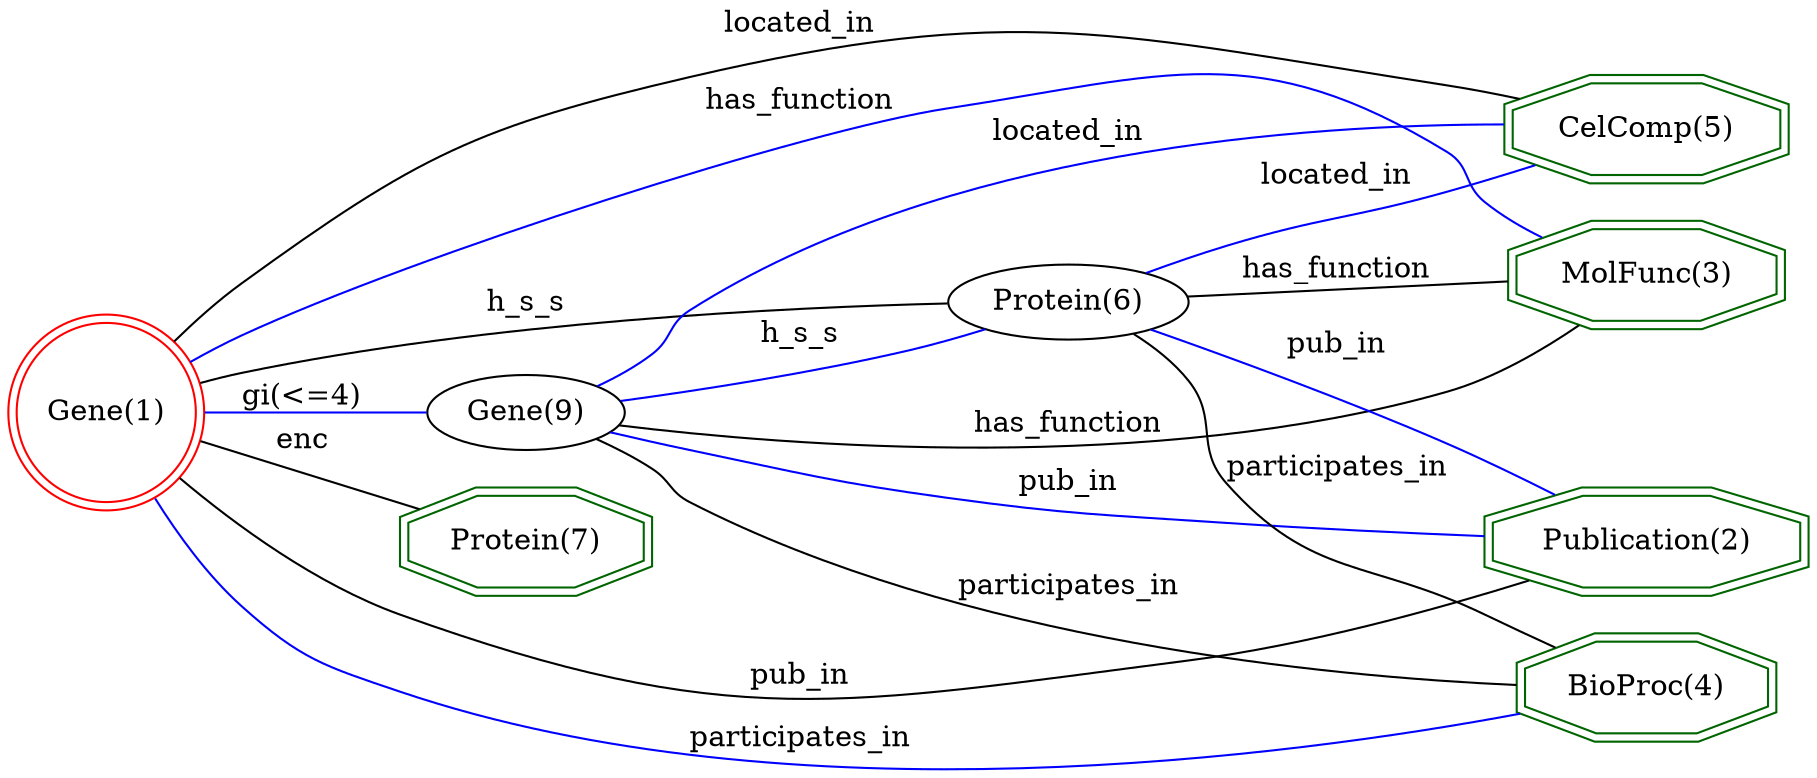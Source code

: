 digraph {
	graph [_draw_="c 9 -#fffffe00 C 7 -#ffffff P 4 0 0 0 325.3 740.83 325.3 740.83 0 ",
		bb="0,0,740.83,325.3",
		dpi=96,
		rankdir=LR,
		xdotversion=1.7
	];
	node [label="\N"];
	"MolFunc(3)"	[_draw_="c 7 -#006400 p 8 728.51 209.85 728.51 224.76 694.89 235.3 647.35 235.3 613.73 224.76 613.73 209.85 647.35 199.3 694.89 199.3 c 7 \
-#006400 p 8 732.53 206.91 732.53 227.69 695.51 239.3 646.73 239.3 609.72 227.69 609.72 206.91 646.73 195.3 695.51 195.3 ",
		_ldraw_="F 14 11 -Times-Roman c 7 -#000000 T 671.12 213.1 0 67.66 10 -MolFunc(3) ",
		color=darkgreen,
		height=0.61111,
		pos="671.12,217.3",
		shape=doubleoctagon,
		width=1.7];
	"CelComp(5)"	[_draw_="c 7 -#006400 p 8 729.73 275.85 729.73 290.76 695.4 301.3 646.85 301.3 612.52 290.76 612.52 275.85 646.85 265.3 695.4 265.3 c 7 -#\
006400 p 8 733.71 272.89 733.71 293.72 695.99 305.3 646.25 305.3 608.53 293.72 608.53 272.89 646.25 261.3 695.99 261.3 ",
		_ldraw_="F 14 11 -Times-Roman c 7 -#000000 T 671.12 279.1 0 69.99 10 -CelComp(5) ",
		color=darkgreen,
		height=0.61111,
		pos="671.12,283.3",
		shape=doubleoctagon,
		width=1.7443];
	"BioProc(4)"	[_draw_="c 7 -#006400 p 8 724.58 18.85 724.58 33.76 693.26 44.3 648.98 44.3 617.67 33.76 617.67 18.85 648.98 8.3 693.26 8.3 c 7 -#006400 \
p 8 728.57 15.97 728.57 36.63 693.92 48.3 648.33 48.3 613.67 36.63 613.67 15.97 648.33 4.3 693.92 4.3 ",
		_ldraw_="F 14 11 -Times-Roman c 7 -#000000 T 671.12 22.1 0 62.21 10 -BioProc(4) ",
		color=darkgreen,
		height=0.61111,
		pos="671.12,26.301",
		shape=doubleoctagon,
		width=1.5966];
	"Publication(2)"	[_draw_="c 7 -#006400 p 8 737.02 80.85 737.02 95.76 698.42 106.3 643.83 106.3 605.23 95.76 605.23 80.85 643.83 70.3 698.42 70.3 c 7 -#006400 \
p 8 741.03 77.79 741.03 98.81 698.96 110.3 643.29 110.3 601.21 98.81 601.21 77.79 643.29 66.3 698.96 66.3 ",
		_ldraw_="F 14 11 -Times-Roman c 7 -#000000 T 671.12 84.1 0 80.1 14 -Publication(2) ",
		color=darkgreen,
		height=0.61111,
		pos="671.12,88.301",
		shape=doubleoctagon,
		width=1.9362];
	"Protein(7)"	[_draw_="c 7 -#006400 p 8 268.43 85.85 268.43 100.76 239.42 111.3 198.4 111.3 169.39 100.76 169.39 85.85 198.4 75.3 239.42 75.3 c 7 -#006400 \
p 8 272.41 83.04 272.41 103.56 240.12 115.3 197.7 115.3 165.41 103.56 165.41 83.04 197.7 71.3 240.12 71.3 ",
		_ldraw_="F 14 11 -Times-Roman c 7 -#000000 T 218.91 89.1 0 56.77 10 -Protein(7) ",
		color=darkgreen,
		height=0.61111,
		pos="218.91,93.301",
		shape=doubleoctagon,
		width=1.4931];
	"Gene(1)"	[_draw_="c 7 -#ff0000 e 43.08 151.3 39.15 39.15 c 7 -#ff0000 e 43.08 151.3 43.15 43.15 ",
		_ldraw_="F 14 11 -Times-Roman c 7 -#000000 T 43.08 147.1 0 45.86 7 -Gene(1) ",
		color=red,
		height=1.1966,
		pos="43.077,151.3",
		shape=doublecircle,
		width=1.1966];
	"Gene(1)" -> "MolFunc(3)"	[_draw_="c 7 -#0000ff B 16 80.17 173.41 87.97 177.88 96.25 182.4 104.15 186.3 190.41 228.85 383.46 286.05 391.08 287.3 475.66 301.15 508.21 \
314.42 583.42 273.3 594.2 267.4 591.76 259.9 601.42 252.3 610.15 245.43 620.44 239.34 630.36 234.24 ",
		_ldraw_="F 14 11 -Times-Roman c 7 -#000000 T 331.87 284.1 0 72.32 12 -has_function ",
		arrowhead=none,
		color=blue,
		label=has_function,
		lp="331.87,288.3",
		pos="80.17,173.41 87.97,177.88 96.251,182.4 104.15,186.3 190.41,228.85 383.46,286.05 391.08,287.3 475.66,301.15 508.21,314.42 583.42,\
273.3 594.2,267.4 591.76,259.9 601.42,252.3 610.15,245.43 620.44,239.34 630.36,234.24"];
	"Gene(1)" -> "CelComp(5)"	[_draw_="c 7 -#000000 B 10 73.39 182.27 82.8 191.46 93.54 201.22 104.15 209.3 177.4 265.04 201.32 277.16 290.66 299.3 402.66 327.06 538.86 \
309.39 613.83 295.43 ",
		_ldraw_="F 14 11 -Times-Roman c 7 -#000000 T 331.87 314.1 0 58.31 10 -located_in ",
		arrowhead=none,
		color=black,
		label=located_in,
		lp="331.87,318.3",
		pos="73.386,182.27 82.795,191.46 93.54,201.22 104.15,209.3 177.4,265.04 201.32,277.16 290.66,299.3 402.66,327.06 538.86,309.39 613.83,\
295.43"];
	"Gene(1)" -> "BioProc(4)"	[_draw_="c 7 -#0000ff B 10 65.07 114.05 75.38 98 88.88 79.85 104.15 66.3 127.21 45.84 135.89 42.97 165.16 33.3 320.62 -18.07 517.99 1.78 \
613.39 16.28 ",
		_ldraw_="F 14 11 -Times-Roman c 7 -#000000 T 331.87 9.1 0 82.41 15 -participates_in ",
		arrowhead=none,
		color=blue,
		label=participates_in,
		lp="331.87,13.301",
		pos="65.073,114.05 75.384,98.002 88.879,79.853 104.15,66.301 127.21,45.843 135.89,42.973 165.16,33.301 320.62,-18.073 517.99,1.7817 613.39,\
16.283"];
	"Gene(1)" -> "Publication(2)"	[_draw_="c 7 -#000000 B 7 74.54 121.29 97.43 100.77 130.66 75.07 165.16 62.3 322.19 4.18 525.57 47.11 619.04 72.77 ",
		_ldraw_="F 14 11 -Times-Roman c 7 -#000000 T 331.87 38.1 0 38.89 6 -pub_in ",
		arrowhead=none,
		color=black,
		label=pub_in,
		lp="331.87,42.301",
		pos="74.541,121.29 97.433,100.77 130.66,75.069 165.16,62.301 322.19,4.1794 525.57,47.108 619.04,72.767"];
	"Gene(1)" -> "Protein(7)"	[_draw_="c 7 -#000000 B 4 84.39 137.85 111.78 128.71 147.92 116.65 175.69 107.39 ",
		_ldraw_="F 14 11 -Times-Roman c 7 -#000000 T 125.66 133.1 0 19.43 3 -enc ",
		arrowhead=none,
		color=black,
		label=enc,
		lp="125.66,137.3",
		pos="84.395,137.85 111.78,128.71 147.92,116.65 175.69,107.39"];
	"Gene(9)"	[_draw_="c 7 -#000000 e 218.91 151.3 39.15 18 ",
		_ldraw_="F 14 11 -Times-Roman c 7 -#000000 T 218.91 147.1 0 45.86 7 -Gene(9) ",
		height=0.5,
		pos="218.91,151.3",
		width=1.0855];
	"Gene(1)" -> "Gene(9)"	[_draw_="c 7 -#0000ff B 4 86.16 151.3 114.69 151.3 152.11 151.3 179.78 151.3 ",
		_ldraw_="F 14 11 -Times-Roman c 7 -#000000 T 125.66 154.1 0 43 7 -gi(<=4) ",
		arrowhead=none,
		color=blue,
		label="gi(<=4)",
		lp="125.66,158.3",
		pos="86.157,151.3 114.69,151.3 152.11,151.3 179.78,151.3"];
	"Protein(6)"	[_draw_="c 7 -#000000 e 437.04 203.3 45.93 18 ",
		_ldraw_="F 14 11 -Times-Roman c 7 -#000000 T 437.04 199.1 0 56.77 10 -Protein(6) ",
		height=0.5,
		pos="437.04,203.3",
		width=1.2768];
	"Gene(1)" -> "Protein(6)"	[_draw_="c 7 -#000000 B 7 84.26 164.21 90.87 166.08 97.67 167.86 104.15 169.3 205.08 191.74 326.62 199.42 390.95 202.01 ",
		_ldraw_="F 14 11 -Times-Roman c 7 -#000000 T 218.91 196.1 0 31.9 5 -h_s_s ",
		arrowhead=none,
		color=black,
		label=h_s_s,
		lp="218.91,200.3",
		pos="84.261,164.21 90.866,166.08 97.67,167.86 104.15,169.3 205.08,191.74 326.62,199.42 390.95,202.01"];
	"Gene(9)" -> "MolFunc(3)"	[_draw_="c 7 -#000000 B 7 256.3 145.97 322.96 137.58 468.39 125.66 583.42 161.3 606.01 168.3 628.36 182.97 644.7 195.54 ",
		_ldraw_="F 14 11 -Times-Roman c 7 -#000000 T 437.04 143.1 0 72.32 12 -has_function ",
		arrowhead=none,
		color=black,
		label=has_function,
		lp="437.04,147.3",
		pos="256.3,145.97 322.96,137.58 468.39,125.66 583.42,161.3 606.01,168.3 628.36,182.97 644.7,195.54"];
	"Gene(9)" -> "CelComp(5)"	[_draw_="c 7 -#0000ff B 10 249.16 162.97 257.2 166.89 265.63 171.71 272.66 177.3 282.55 185.16 280.26 192.13 290.66 199.3 387.49 265.99 528.31 \
280.81 608.37 283.48 ",
		_ldraw_="F 14 11 -Times-Roman c 7 -#000000 T 437.04 272.1 0 58.31 10 -located_in ",
		arrowhead=none,
		color=blue,
		label=located_in,
		lp="437.04,276.3",
		pos="249.16,162.97 257.2,166.89 265.63,171.71 272.66,177.3 282.55,185.16 280.26,192.13 290.66,199.3 387.49,265.99 528.31,280.81 608.37,\
283.48"];
	"Gene(9)" -> "BioProc(4)"	[_draw_="c 7 -#000000 B 10 247.02 138.65 255.42 134.41 264.59 129.44 272.66 124.3 281.21 118.86 281.61 114.86 290.66 110.3 396.88 56.82 536.7 \
37.16 613.51 30.11 ",
		_ldraw_="F 14 11 -Times-Roman c 7 -#000000 T 437.04 72.1 0 82.41 15 -participates_in ",
		arrowhead=none,
		color=black,
		label=participates_in,
		lp="437.04,76.301",
		pos="247.02,138.65 255.42,134.41 264.59,129.44 272.66,124.3 281.21,118.86 281.61,114.86 290.66,110.3 396.88,56.815 536.7,37.161 613.51,\
30.106"];
	"Gene(9)" -> "Publication(2)"	[_draw_="c 7 -#0000ff B 13 253.32 142.56 265.1 139.54 278.45 136.19 290.66 133.3 335.12 122.78 345.99 118.68 391.08 111.3 439.58 103.36 452.04 \
103.56 501 99.3 533.98 96.43 570.63 93.96 601.36 92.09 ",
		_ldraw_="F 14 11 -Times-Roman c 7 -#000000 T 437.04 114.1 0 38.89 6 -pub_in ",
		arrowhead=none,
		color=blue,
		label=pub_in,
		lp="437.04,118.3",
		pos="253.32,142.56 265.1,139.54 278.45,136.19 290.66,133.3 335.12,122.78 345.99,118.68 391.08,111.3 439.58,103.36 452.04,103.56 501,99.301 \
533.98,96.43 570.63,93.958 601.36,92.089"];
	"Gene(9)" -> "Protein(6)"	[_draw_="c 7 -#0000ff B 7 256.14 156.9 287.39 162.08 333.59 170.59 373.08 181.3 383.02 184 393.66 187.48 403.31 190.87 ",
		_ldraw_="F 14 11 -Times-Roman c 7 -#000000 T 331.87 184.1 0 31.9 5 -h_s_s ",
		arrowhead=none,
		color=blue,
		label=h_s_s,
		lp="331.87,188.3",
		pos="256.14,156.9 287.39,162.08 333.59,170.59 373.08,181.3 383.02,184 393.66,187.48 403.31,190.87"];
	"Protein(6)" -> "MolFunc(3)"	[_draw_="c 7 -#000000 B 4 482.51 205.98 518.58 208.16 569.77 211.25 609.57 213.65 ",
		_ldraw_="F 14 11 -Times-Roman c 7 -#000000 T 542.21 214.1 0 72.32 12 -has_function ",
		arrowhead=none,
		color=black,
		label=has_function,
		lp="542.21,218.3",
		pos="482.51,205.98 518.58,208.16 569.77,211.25 609.57,213.65"];
	"Protein(6)" -> "CelComp(5)"	[_draw_="c 7 -#0000ff B 10 468.58 216.53 478.81 220.8 490.33 225.42 501 229.3 537.1 242.42 546.83 243.62 583.42 255.3 596.38 259.44 610.41 \
263.95 623.34 268.13 ",
		_ldraw_="F 14 11 -Times-Roman c 7 -#000000 T 542.21 258.1 0 58.31 10 -located_in ",
		arrowhead=none,
		color=blue,
		label=located_in,
		lp="542.21,262.3",
		pos="468.58,216.53 478.81,220.8 490.33,225.42 501,229.3 537.1,242.42 546.83,243.62 583.42,255.3 596.38,259.44 610.41,263.95 623.34,268.13"];
	"Protein(6)" -> "BioProc(4)"	[_draw_="c 7 -#000000 B 10 460.73 187.82 468.6 181.56 476.97 173.8 483 165.3 495.95 147.06 486.67 135.48 501 118.3 533.34 79.55 586.37 54.5 \
624.43 40.48 ",
		_ldraw_="F 14 11 -Times-Roman c 7 -#000000 T 542.21 121.1 0 82.41 15 -participates_in ",
		arrowhead=none,
		color=black,
		label=participates_in,
		lp="542.21,125.3",
		pos="460.73,187.82 468.6,181.56 476.97,173.8 483,165.3 495.95,147.06 486.67,135.48 501,118.3 533.34,79.548 586.37,54.503 624.43,40.478"];
	"Protein(6)" -> "Publication(2)"	[_draw_="c 7 -#0000ff B 7 468.42 190.08 498.05 177.01 544.24 156.14 583.42 136.3 600.76 127.52 619.69 117.14 635.42 108.28 ",
		_ldraw_="F 14 11 -Times-Roman c 7 -#000000 T 542.21 178.1 0 38.89 6 -pub_in ",
		arrowhead=none,
		color=blue,
		label=pub_in,
		lp="542.21,182.3",
		pos="468.42,190.08 498.05,177.01 544.24,156.14 583.42,136.3 600.76,127.52 619.69,117.14 635.42,108.28"];
}
